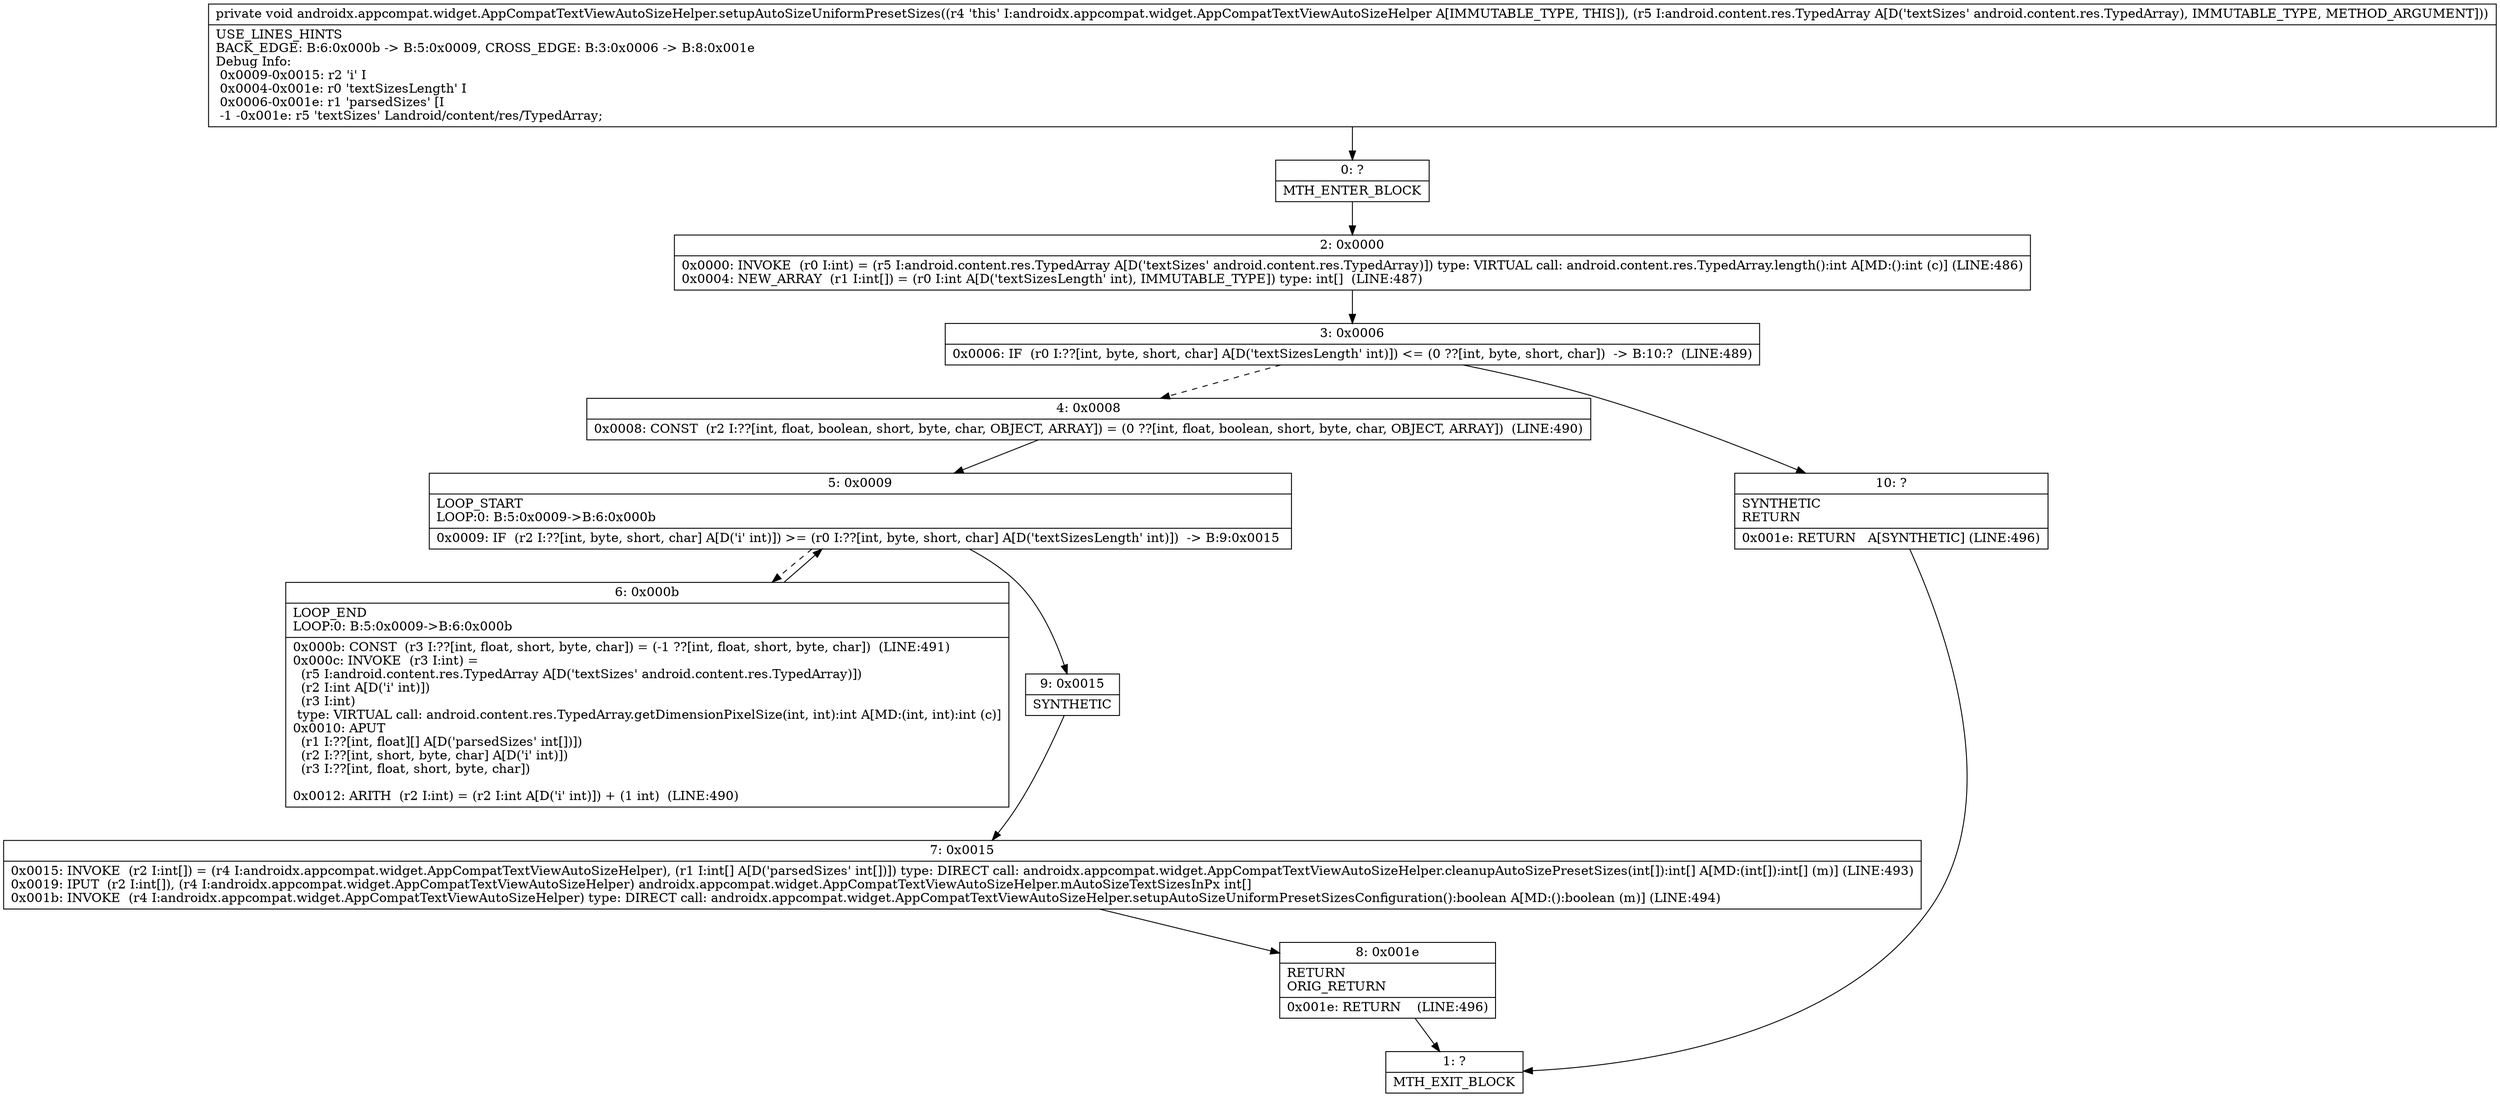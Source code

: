 digraph "CFG forandroidx.appcompat.widget.AppCompatTextViewAutoSizeHelper.setupAutoSizeUniformPresetSizes(Landroid\/content\/res\/TypedArray;)V" {
Node_0 [shape=record,label="{0\:\ ?|MTH_ENTER_BLOCK\l}"];
Node_2 [shape=record,label="{2\:\ 0x0000|0x0000: INVOKE  (r0 I:int) = (r5 I:android.content.res.TypedArray A[D('textSizes' android.content.res.TypedArray)]) type: VIRTUAL call: android.content.res.TypedArray.length():int A[MD:():int (c)] (LINE:486)\l0x0004: NEW_ARRAY  (r1 I:int[]) = (r0 I:int A[D('textSizesLength' int), IMMUTABLE_TYPE]) type: int[]  (LINE:487)\l}"];
Node_3 [shape=record,label="{3\:\ 0x0006|0x0006: IF  (r0 I:??[int, byte, short, char] A[D('textSizesLength' int)]) \<= (0 ??[int, byte, short, char])  \-\> B:10:?  (LINE:489)\l}"];
Node_4 [shape=record,label="{4\:\ 0x0008|0x0008: CONST  (r2 I:??[int, float, boolean, short, byte, char, OBJECT, ARRAY]) = (0 ??[int, float, boolean, short, byte, char, OBJECT, ARRAY])  (LINE:490)\l}"];
Node_5 [shape=record,label="{5\:\ 0x0009|LOOP_START\lLOOP:0: B:5:0x0009\-\>B:6:0x000b\l|0x0009: IF  (r2 I:??[int, byte, short, char] A[D('i' int)]) \>= (r0 I:??[int, byte, short, char] A[D('textSizesLength' int)])  \-\> B:9:0x0015 \l}"];
Node_6 [shape=record,label="{6\:\ 0x000b|LOOP_END\lLOOP:0: B:5:0x0009\-\>B:6:0x000b\l|0x000b: CONST  (r3 I:??[int, float, short, byte, char]) = (\-1 ??[int, float, short, byte, char])  (LINE:491)\l0x000c: INVOKE  (r3 I:int) = \l  (r5 I:android.content.res.TypedArray A[D('textSizes' android.content.res.TypedArray)])\l  (r2 I:int A[D('i' int)])\l  (r3 I:int)\l type: VIRTUAL call: android.content.res.TypedArray.getDimensionPixelSize(int, int):int A[MD:(int, int):int (c)]\l0x0010: APUT  \l  (r1 I:??[int, float][] A[D('parsedSizes' int[])])\l  (r2 I:??[int, short, byte, char] A[D('i' int)])\l  (r3 I:??[int, float, short, byte, char])\l \l0x0012: ARITH  (r2 I:int) = (r2 I:int A[D('i' int)]) + (1 int)  (LINE:490)\l}"];
Node_9 [shape=record,label="{9\:\ 0x0015|SYNTHETIC\l}"];
Node_7 [shape=record,label="{7\:\ 0x0015|0x0015: INVOKE  (r2 I:int[]) = (r4 I:androidx.appcompat.widget.AppCompatTextViewAutoSizeHelper), (r1 I:int[] A[D('parsedSizes' int[])]) type: DIRECT call: androidx.appcompat.widget.AppCompatTextViewAutoSizeHelper.cleanupAutoSizePresetSizes(int[]):int[] A[MD:(int[]):int[] (m)] (LINE:493)\l0x0019: IPUT  (r2 I:int[]), (r4 I:androidx.appcompat.widget.AppCompatTextViewAutoSizeHelper) androidx.appcompat.widget.AppCompatTextViewAutoSizeHelper.mAutoSizeTextSizesInPx int[] \l0x001b: INVOKE  (r4 I:androidx.appcompat.widget.AppCompatTextViewAutoSizeHelper) type: DIRECT call: androidx.appcompat.widget.AppCompatTextViewAutoSizeHelper.setupAutoSizeUniformPresetSizesConfiguration():boolean A[MD:():boolean (m)] (LINE:494)\l}"];
Node_8 [shape=record,label="{8\:\ 0x001e|RETURN\lORIG_RETURN\l|0x001e: RETURN    (LINE:496)\l}"];
Node_1 [shape=record,label="{1\:\ ?|MTH_EXIT_BLOCK\l}"];
Node_10 [shape=record,label="{10\:\ ?|SYNTHETIC\lRETURN\l|0x001e: RETURN   A[SYNTHETIC] (LINE:496)\l}"];
MethodNode[shape=record,label="{private void androidx.appcompat.widget.AppCompatTextViewAutoSizeHelper.setupAutoSizeUniformPresetSizes((r4 'this' I:androidx.appcompat.widget.AppCompatTextViewAutoSizeHelper A[IMMUTABLE_TYPE, THIS]), (r5 I:android.content.res.TypedArray A[D('textSizes' android.content.res.TypedArray), IMMUTABLE_TYPE, METHOD_ARGUMENT]))  | USE_LINES_HINTS\lBACK_EDGE: B:6:0x000b \-\> B:5:0x0009, CROSS_EDGE: B:3:0x0006 \-\> B:8:0x001e\lDebug Info:\l  0x0009\-0x0015: r2 'i' I\l  0x0004\-0x001e: r0 'textSizesLength' I\l  0x0006\-0x001e: r1 'parsedSizes' [I\l  \-1 \-0x001e: r5 'textSizes' Landroid\/content\/res\/TypedArray;\l}"];
MethodNode -> Node_0;Node_0 -> Node_2;
Node_2 -> Node_3;
Node_3 -> Node_4[style=dashed];
Node_3 -> Node_10;
Node_4 -> Node_5;
Node_5 -> Node_6[style=dashed];
Node_5 -> Node_9;
Node_6 -> Node_5;
Node_9 -> Node_7;
Node_7 -> Node_8;
Node_8 -> Node_1;
Node_10 -> Node_1;
}

